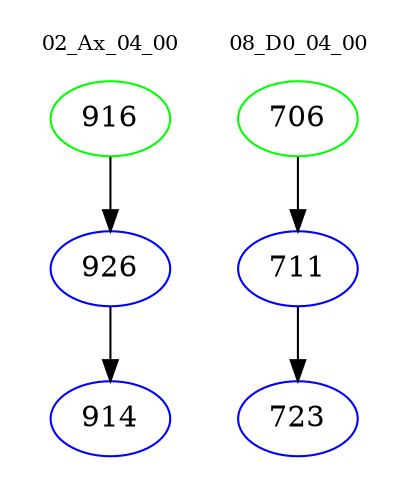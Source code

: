digraph{
subgraph cluster_0 {
color = white
label = "02_Ax_04_00";
fontsize=10;
T0_916 [label="916", color="green"]
T0_916 -> T0_926 [color="black"]
T0_926 [label="926", color="blue"]
T0_926 -> T0_914 [color="black"]
T0_914 [label="914", color="blue"]
}
subgraph cluster_1 {
color = white
label = "08_D0_04_00";
fontsize=10;
T1_706 [label="706", color="green"]
T1_706 -> T1_711 [color="black"]
T1_711 [label="711", color="blue"]
T1_711 -> T1_723 [color="black"]
T1_723 [label="723", color="blue"]
}
}
